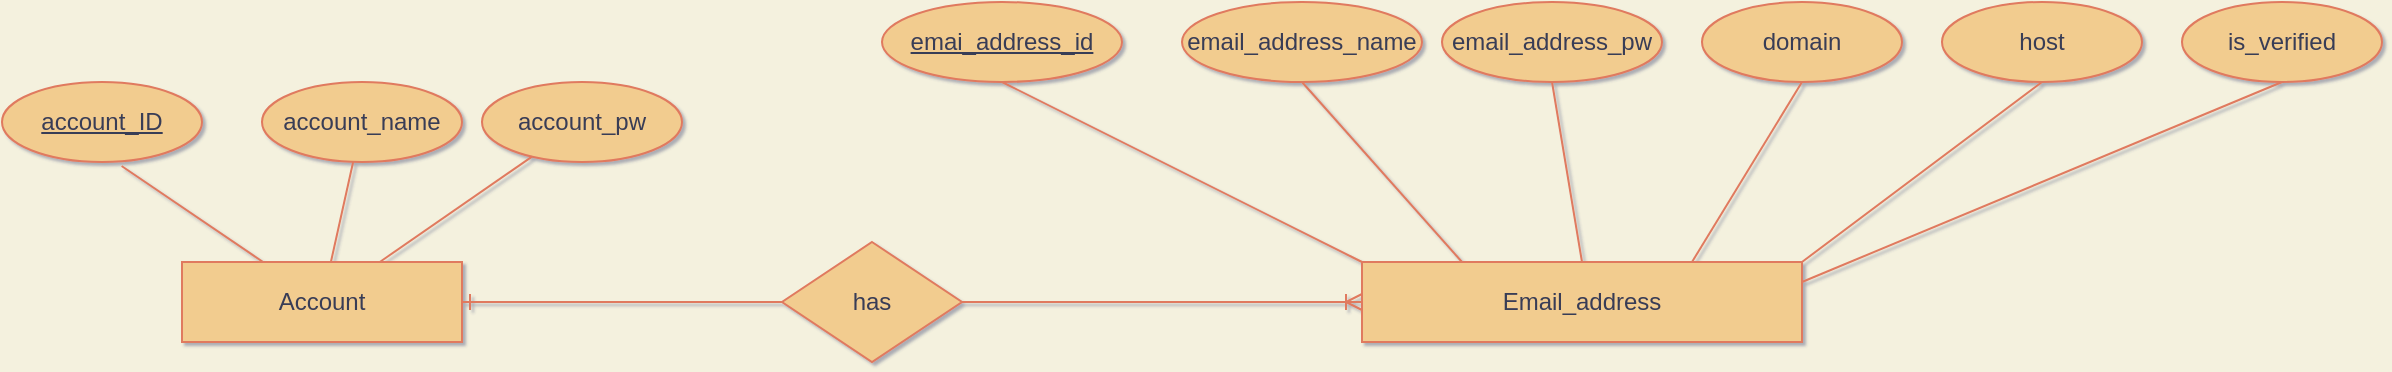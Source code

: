 <mxfile>
    <diagram id="HeGG8hp2GJUNYHSZteFb" name="Page-1">
        <mxGraphModel dx="1043" dy="790" grid="1" gridSize="10" guides="1" tooltips="1" connect="1" arrows="1" fold="1" page="1" pageScale="1" pageWidth="1400" pageHeight="1000" background="#F4F1DE" math="0" shadow="1">
            <root>
                <mxCell id="0"/>
                <mxCell id="1" parent="0"/>
                <mxCell id="15" value="Account" style="whiteSpace=wrap;html=1;align=center;fillColor=#F2CC8F;strokeColor=#E07A5F;fontColor=#393C56;" parent="1" vertex="1">
                    <mxGeometry x="100" y="160" width="140" height="40" as="geometry"/>
                </mxCell>
                <mxCell id="Pm_e-wnwjflIycPdx4l8-20" value="account_ID" style="ellipse;whiteSpace=wrap;html=1;align=center;fontStyle=4;fillColor=#F2CC8F;strokeColor=#E07A5F;fontColor=#393C56;" parent="1" vertex="1">
                    <mxGeometry x="10" y="70" width="100" height="40" as="geometry"/>
                </mxCell>
                <mxCell id="Pm_e-wnwjflIycPdx4l8-21" value="account_name" style="ellipse;whiteSpace=wrap;html=1;align=center;fillColor=#F2CC8F;strokeColor=#E07A5F;fontColor=#393C56;" parent="1" vertex="1">
                    <mxGeometry x="140" y="70" width="100" height="40" as="geometry"/>
                </mxCell>
                <mxCell id="Pm_e-wnwjflIycPdx4l8-22" value="account_pw" style="ellipse;whiteSpace=wrap;html=1;align=center;fillColor=#F2CC8F;strokeColor=#E07A5F;fontColor=#393C56;" parent="1" vertex="1">
                    <mxGeometry x="250" y="70" width="100" height="40" as="geometry"/>
                </mxCell>
                <mxCell id="Pm_e-wnwjflIycPdx4l8-24" value="" style="endArrow=none;html=1;rounded=0;exitX=0.598;exitY=1.05;exitDx=0;exitDy=0;exitPerimeter=0;strokeColor=#E07A5F;labelBackgroundColor=#F4F1DE;fontColor=#393C56;" parent="1" source="Pm_e-wnwjflIycPdx4l8-20" target="15" edge="1">
                    <mxGeometry relative="1" as="geometry">
                        <mxPoint x="350" y="270" as="sourcePoint"/>
                        <mxPoint x="510" y="270" as="targetPoint"/>
                    </mxGeometry>
                </mxCell>
                <mxCell id="Pm_e-wnwjflIycPdx4l8-27" value="" style="endArrow=none;html=1;rounded=0;strokeColor=#E07A5F;labelBackgroundColor=#F4F1DE;fontColor=#393C56;" parent="1" source="Pm_e-wnwjflIycPdx4l8-21" target="15" edge="1">
                    <mxGeometry relative="1" as="geometry">
                        <mxPoint x="350" y="270" as="sourcePoint"/>
                        <mxPoint x="510" y="270" as="targetPoint"/>
                    </mxGeometry>
                </mxCell>
                <mxCell id="Pm_e-wnwjflIycPdx4l8-28" value="" style="endArrow=none;html=1;rounded=0;strokeColor=#E07A5F;labelBackgroundColor=#F4F1DE;fontColor=#393C56;" parent="1" source="Pm_e-wnwjflIycPdx4l8-22" target="15" edge="1">
                    <mxGeometry relative="1" as="geometry">
                        <mxPoint x="350" y="270" as="sourcePoint"/>
                        <mxPoint x="510" y="270" as="targetPoint"/>
                    </mxGeometry>
                </mxCell>
                <mxCell id="Pm_e-wnwjflIycPdx4l8-29" value="Email_address" style="whiteSpace=wrap;html=1;align=center;fillColor=#F2CC8F;strokeColor=#E07A5F;fontColor=#393C56;" parent="1" vertex="1">
                    <mxGeometry x="690" y="160" width="220" height="40" as="geometry"/>
                </mxCell>
                <mxCell id="Pm_e-wnwjflIycPdx4l8-30" value="has" style="shape=rhombus;perimeter=rhombusPerimeter;whiteSpace=wrap;html=1;align=center;fillColor=#F2CC8F;strokeColor=#E07A5F;fontColor=#393C56;" parent="1" vertex="1">
                    <mxGeometry x="400" y="150" width="90" height="60" as="geometry"/>
                </mxCell>
                <mxCell id="Pm_e-wnwjflIycPdx4l8-37" value="" style="endArrow=none;html=1;rounded=0;strokeColor=#E07A5F;exitX=1;exitY=0.5;exitDx=0;exitDy=0;entryX=0;entryY=0.5;entryDx=0;entryDy=0;strokeWidth=1;endFill=0;startArrow=ERone;startFill=0;labelBackgroundColor=#F4F1DE;fontColor=#393C56;" parent="1" source="15" target="Pm_e-wnwjflIycPdx4l8-30" edge="1">
                    <mxGeometry relative="1" as="geometry">
                        <mxPoint x="260" y="270" as="sourcePoint"/>
                        <mxPoint x="420" y="270" as="targetPoint"/>
                    </mxGeometry>
                </mxCell>
                <mxCell id="Pm_e-wnwjflIycPdx4l8-38" value="" style="endArrow=ERoneToMany;html=1;rounded=0;strokeColor=#E07A5F;strokeWidth=1;entryX=0;entryY=0.5;entryDx=0;entryDy=0;exitX=1;exitY=0.5;exitDx=0;exitDy=0;endFill=0;labelBackgroundColor=#F4F1DE;fontColor=#393C56;" parent="1" source="Pm_e-wnwjflIycPdx4l8-30" target="Pm_e-wnwjflIycPdx4l8-29" edge="1">
                    <mxGeometry relative="1" as="geometry">
                        <mxPoint x="350" y="190" as="sourcePoint"/>
                        <mxPoint x="510" y="190" as="targetPoint"/>
                    </mxGeometry>
                </mxCell>
                <mxCell id="Pm_e-wnwjflIycPdx4l8-39" value="emai_address_id" style="ellipse;whiteSpace=wrap;html=1;align=center;fontStyle=4;strokeColor=#E07A5F;fillColor=#F2CC8F;fontColor=#393C56;" parent="1" vertex="1">
                    <mxGeometry x="450" y="30" width="120" height="40" as="geometry"/>
                </mxCell>
                <mxCell id="Pm_e-wnwjflIycPdx4l8-40" value="&lt;span&gt;email_address_pw&lt;br&gt;&lt;/span&gt;" style="ellipse;whiteSpace=wrap;html=1;align=center;strokeColor=#E07A5F;fillColor=#F2CC8F;fontColor=#393C56;" parent="1" vertex="1">
                    <mxGeometry x="730" y="30" width="110" height="40" as="geometry"/>
                </mxCell>
                <mxCell id="Pm_e-wnwjflIycPdx4l8-41" value="domain" style="ellipse;whiteSpace=wrap;html=1;align=center;strokeColor=#E07A5F;fillColor=#F2CC8F;fontColor=#393C56;" parent="1" vertex="1">
                    <mxGeometry x="860" y="30" width="100" height="40" as="geometry"/>
                </mxCell>
                <mxCell id="Pm_e-wnwjflIycPdx4l8-43" value="" style="endArrow=none;html=1;rounded=0;strokeColor=#E07A5F;strokeWidth=1;entryX=0.5;entryY=1;entryDx=0;entryDy=0;exitX=0;exitY=0;exitDx=0;exitDy=0;labelBackgroundColor=#F4F1DE;fontColor=#393C56;" parent="1" source="Pm_e-wnwjflIycPdx4l8-29" target="Pm_e-wnwjflIycPdx4l8-39" edge="1">
                    <mxGeometry relative="1" as="geometry">
                        <mxPoint x="390" y="150" as="sourcePoint"/>
                        <mxPoint x="550" y="150" as="targetPoint"/>
                    </mxGeometry>
                </mxCell>
                <mxCell id="Pm_e-wnwjflIycPdx4l8-44" value="" style="endArrow=none;html=1;rounded=0;strokeColor=#E07A5F;strokeWidth=1;entryX=0.5;entryY=1;entryDx=0;entryDy=0;exitX=0.5;exitY=0;exitDx=0;exitDy=0;labelBackgroundColor=#F4F1DE;fontColor=#393C56;" parent="1" source="Pm_e-wnwjflIycPdx4l8-29" target="Pm_e-wnwjflIycPdx4l8-40" edge="1">
                    <mxGeometry relative="1" as="geometry">
                        <mxPoint x="400" y="160" as="sourcePoint"/>
                        <mxPoint x="560" y="160" as="targetPoint"/>
                    </mxGeometry>
                </mxCell>
                <mxCell id="Pm_e-wnwjflIycPdx4l8-45" value="" style="endArrow=none;html=1;rounded=0;strokeColor=#E07A5F;strokeWidth=1;entryX=0.5;entryY=1;entryDx=0;entryDy=0;exitX=0.75;exitY=0;exitDx=0;exitDy=0;labelBackgroundColor=#F4F1DE;fontColor=#393C56;" parent="1" source="Pm_e-wnwjflIycPdx4l8-29" target="Pm_e-wnwjflIycPdx4l8-41" edge="1">
                    <mxGeometry relative="1" as="geometry">
                        <mxPoint x="410" y="170" as="sourcePoint"/>
                        <mxPoint x="570" y="170" as="targetPoint"/>
                    </mxGeometry>
                </mxCell>
                <mxCell id="2Fs_b6sbEk3-gWQE4fiJ-16" value="email_address_name" style="ellipse;whiteSpace=wrap;html=1;align=center;strokeColor=#E07A5F;fillColor=#F2CC8F;fontColor=#393C56;" parent="1" vertex="1">
                    <mxGeometry x="600" y="30" width="120" height="40" as="geometry"/>
                </mxCell>
                <mxCell id="2Fs_b6sbEk3-gWQE4fiJ-17" value="" style="endArrow=none;html=1;rounded=0;strokeColor=#E07A5F;strokeWidth=1;entryX=0.5;entryY=1;entryDx=0;entryDy=0;labelBackgroundColor=#F4F1DE;fontColor=#393C56;" parent="1" target="2Fs_b6sbEk3-gWQE4fiJ-16" edge="1">
                    <mxGeometry relative="1" as="geometry">
                        <mxPoint x="740" y="160" as="sourcePoint"/>
                        <mxPoint x="700" y="250" as="targetPoint"/>
                    </mxGeometry>
                </mxCell>
                <mxCell id="2Fs_b6sbEk3-gWQE4fiJ-18" value="host" style="ellipse;whiteSpace=wrap;html=1;align=center;rounded=0;sketch=0;fontColor=#393C56;strokeColor=#E07A5F;fillColor=#F2CC8F;" parent="1" vertex="1">
                    <mxGeometry x="980" y="30" width="100" height="40" as="geometry"/>
                </mxCell>
                <mxCell id="2Fs_b6sbEk3-gWQE4fiJ-19" value="" style="endArrow=none;html=1;rounded=0;fontColor=#393C56;strokeColor=#E07A5F;fillColor=#F2CC8F;entryX=0.5;entryY=1;entryDx=0;entryDy=0;exitX=1;exitY=0;exitDx=0;exitDy=0;" parent="1" source="Pm_e-wnwjflIycPdx4l8-29" target="2Fs_b6sbEk3-gWQE4fiJ-18" edge="1">
                    <mxGeometry relative="1" as="geometry">
                        <mxPoint x="740" y="250" as="sourcePoint"/>
                        <mxPoint x="900" y="250" as="targetPoint"/>
                    </mxGeometry>
                </mxCell>
                <mxCell id="2Fs_b6sbEk3-gWQE4fiJ-20" value="is_verified" style="ellipse;whiteSpace=wrap;html=1;align=center;rounded=0;sketch=0;fontColor=#393C56;strokeColor=#E07A5F;fillColor=#F2CC8F;" parent="1" vertex="1">
                    <mxGeometry x="1100" y="30" width="100" height="40" as="geometry"/>
                </mxCell>
                <mxCell id="2Fs_b6sbEk3-gWQE4fiJ-21" value="" style="endArrow=none;html=1;rounded=0;fontColor=#393C56;strokeColor=#E07A5F;fillColor=#F2CC8F;entryX=0.5;entryY=1;entryDx=0;entryDy=0;exitX=1;exitY=0.25;exitDx=0;exitDy=0;" parent="1" source="Pm_e-wnwjflIycPdx4l8-29" target="2Fs_b6sbEk3-gWQE4fiJ-20" edge="1">
                    <mxGeometry relative="1" as="geometry">
                        <mxPoint x="670" y="150" as="sourcePoint"/>
                        <mxPoint x="830" y="150" as="targetPoint"/>
                    </mxGeometry>
                </mxCell>
            </root>
        </mxGraphModel>
    </diagram>
    <diagram id="PfklCQBDO_daDNkcMCsh" name="Page-2">
        <mxGraphModel dx="1043" dy="790" grid="1" gridSize="10" guides="1" tooltips="1" connect="1" arrows="1" fold="1" page="1" pageScale="1" pageWidth="827" pageHeight="1169" math="0" shadow="0">
            <root>
                <mxCell id="_phtcY4_Z-xJGnAYIRok-0"/>
                <mxCell id="_phtcY4_Z-xJGnAYIRok-1" parent="_phtcY4_Z-xJGnAYIRok-0"/>
            </root>
        </mxGraphModel>
    </diagram>
</mxfile>